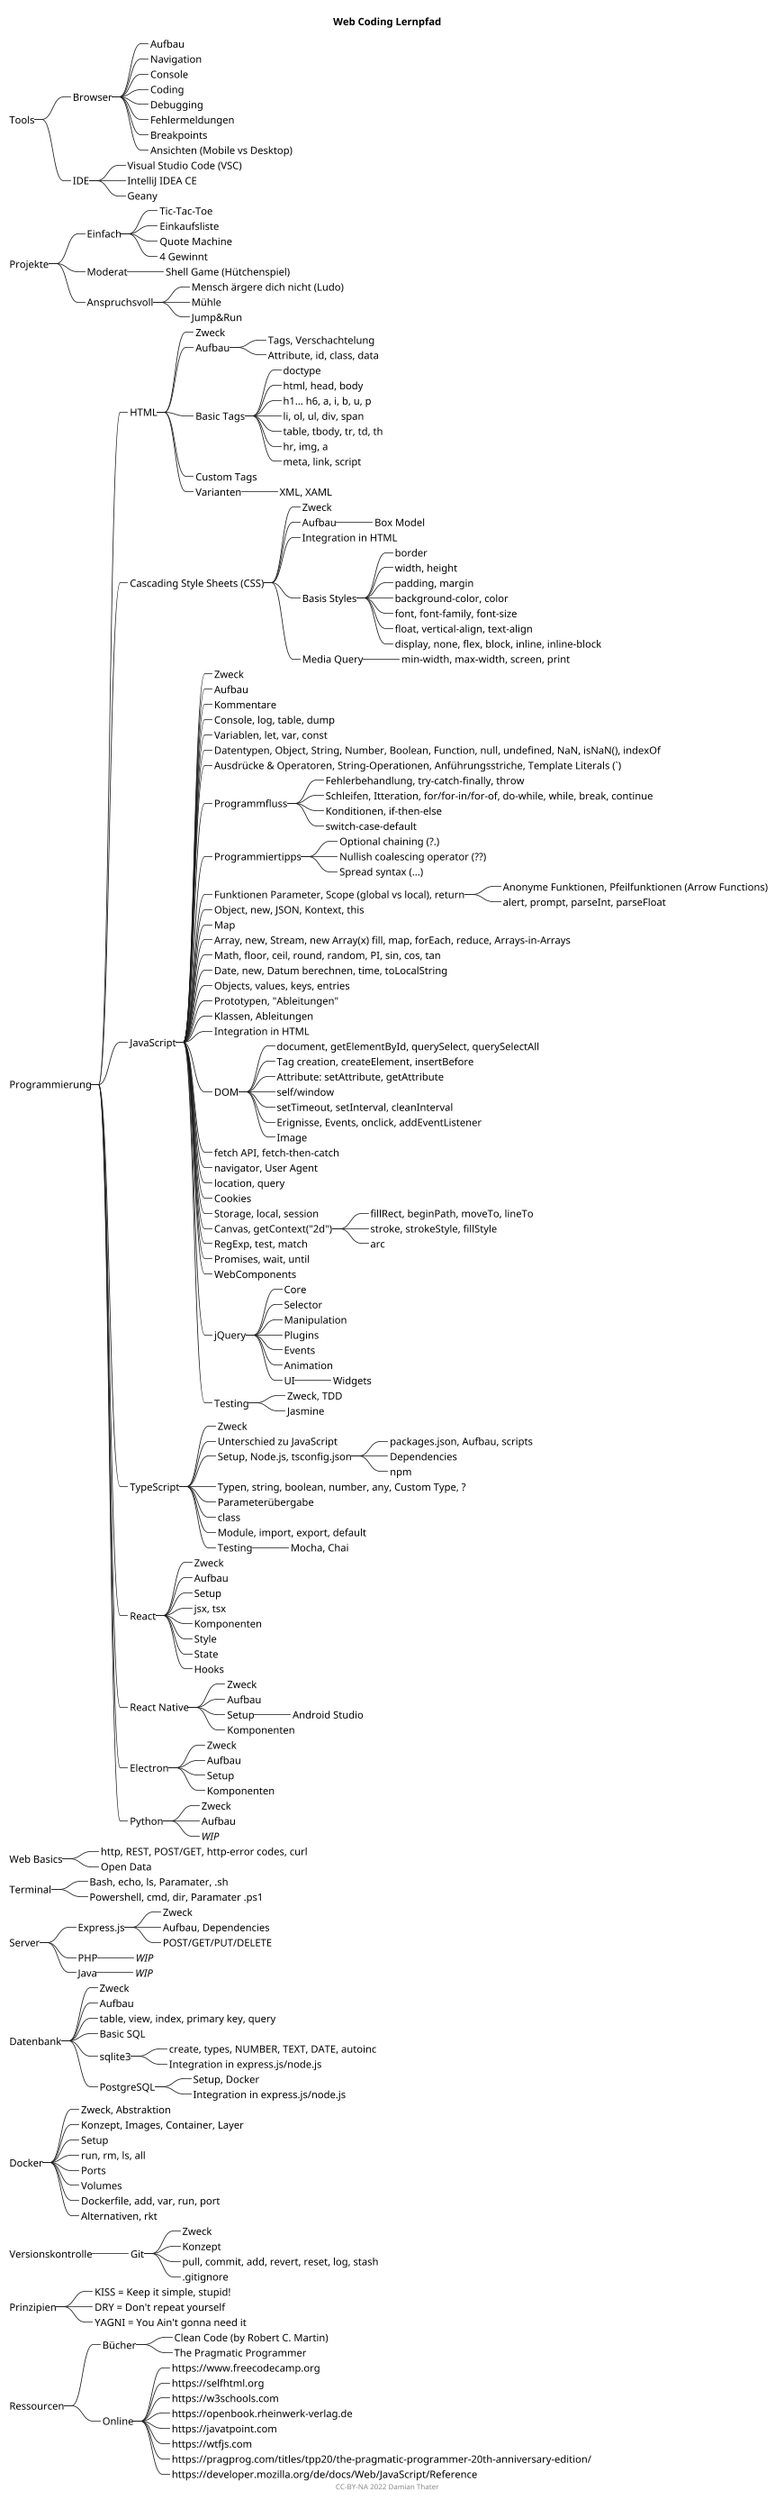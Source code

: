 @startmindmap
'https://plantuml.com/mindmap-diagram

title Web Coding Lernpfad
scale 0.8

+_ Tools
++_ Browser
+++_ Aufbau
+++_ Navigation
+++_ Console
+++_ Coding
+++_ Debugging
+++_ Fehlermeldungen
+++_ Breakpoints
+++_ Ansichten (Mobile vs Desktop)
++_ IDE
+++_ Visual Studio Code (VSC)
+++_ IntelliJ IDEA CE
+++_ Geany

+_ Projekte
++_ Einfach
+++_ Tic-Tac-Toe
+++_ Einkaufsliste
+++_ Quote Machine
+++_ 4 Gewinnt
++_ Moderat
+++_ Shell Game (Hütchenspiel)
++_ Anspruchsvoll
+++_ Mensch ärgere dich nicht (Ludo)
+++_ Mühle
+++_ Jump&Run

+_ Programmierung
++_ HTML
+++_ Zweck
+++_ Aufbau
++++_ Tags, Verschachtelung
++++_ Attribute, id, class, data
+++_ Basic Tags
++++_ doctype
++++_ html, head, body
++++_ h1... h6, a, i, b, u, p
++++_ li, ol, ul, div, span
++++_ table, tbody, tr, td, th
++++_ hr, img, a
++++_ meta, link, script
+++_ Custom Tags
+++_ Varianten
++++_ XML, XAML

++_ Cascading Style Sheets (CSS)
+++_ Zweck
+++_ Aufbau
++++_ Box Model
+++_ Integration in HTML
+++_ Basis Styles
++++_ border
++++_ width, height
++++_ padding, margin
++++_ background-color, color
++++_ font, font-family, font-size
++++_ float, vertical-align, text-align
++++_ display, none, flex, block, inline, inline-block
+++_ Media Query
++++_ min-width, max-width, screen, print

++_ JavaScript
+++_ Zweck
+++_ Aufbau
+++_ Kommentare
+++_ Console, log, table, dump
+++_ Variablen, let, var, const
+++_ Datentypen, Object, String, Number, Boolean, Function, null, undefined, NaN, isNaN(), indexOf
+++_ Ausdrücke & Operatoren, String-Operationen, Anführungsstriche, Template Literals (`)
+++_ Programmfluss
++++_ Fehlerbehandlung, try-catch-finally, throw
++++_ Schleifen, Itteration, for/for-in/for-of, do-while, while, break, continue
++++_ Konditionen, if-then-else
++++_ switch-case-default
+++_ Programmiertipps
++++_ Optional chaining (?.)
++++_ Nullish coalescing operator (??)
++++_ Spread syntax (...)
+++_ Funktionen Parameter, Scope (global vs local), return
++++_ Anonyme Funktionen, Pfeilfunktionen (Arrow Functions)
++++_ alert, prompt, parseInt, parseFloat
+++_ Object, new, JSON, Kontext, this
+++_ Map
+++_ Array, new, Stream, new Array(x) fill, map, forEach, reduce, Arrays-in-Arrays
+++_ Math, floor, ceil, round, random, PI, sin, cos, tan
+++_ Date, new, Datum berechnen, time, toLocalString
+++_ Objects, values, keys, entries
+++_ Prototypen, "Ableitungen"
+++_ Klassen, Ableitungen
+++_ Integration in HTML
+++_ DOM
++++_ document, getElementById, querySelect, querySelectAll
++++_ Tag creation, createElement, insertBefore
++++_ Attribute: setAttribute, getAttribute
++++_ self/window
++++_ setTimeout, setInterval, cleanInterval
++++_ Erignisse, Events, onclick, addEventListener
++++_ Image
+++_ fetch API, fetch-then-catch
+++_ navigator, User Agent
+++_ location, query
+++_ Cookies
+++_ Storage, local, session
+++_ Canvas, getContext("2d")
++++_ fillRect, beginPath, moveTo, lineTo
++++_ stroke, strokeStyle, fillStyle
++++_ arc
+++_ RegExp, test, match
+++_ Promises, wait, until
+++_ WebComponents
+++_ jQuery
++++_ Core
++++_ Selector
++++_ Manipulation
++++_ Plugins
++++_ Events
++++_ Animation
++++_ UI
+++++_ Widgets
+++_ Testing
++++_ Zweck, TDD
++++_ Jasmine

++_ TypeScript
+++_ Zweck
+++_ Unterschied zu JavaScript
+++_ Setup, Node.js, tsconfig.json
++++_ packages.json, Aufbau, scripts
++++_ Dependencies
++++_ npm
+++_ Typen, string, boolean, number, any, Custom Type, ?
+++_ Parameterübergabe
+++_ class
+++_ Module, import, export, default
+++_ Testing
++++_ Mocha, Chai

++_ React
+++_ Zweck
+++_ Aufbau
+++_ Setup
+++_ jsx, tsx
+++_ Komponenten
+++_ Style
+++_ State
+++_ Hooks

++_ React Native
+++_ Zweck
+++_ Aufbau
+++_ Setup
++++_ Android Studio
+++_ Komponenten

++_ Electron
+++_ Zweck
+++_ Aufbau
+++_ Setup
+++_ Komponenten

++_ Python
+++_ Zweck
+++_ Aufbau
+++_ <i>WIP</i>

+_ Web Basics

++_ http, REST, POST/GET, http-error codes, curl
++_ Open Data

+_ Terminal
++_ Bash, echo, ls, Paramater, .sh
++_ Powershell, cmd, dir, Paramater .ps1

+_ Server

++_ Express.js
+++_ Zweck
+++_ Aufbau, Dependencies
+++_ POST/GET/PUT/DELETE

++_ PHP
+++_ <i>WIP</i>

++_ Java
+++_ <i>WIP</i>

+_ Datenbank

++_ Zweck
++_ Aufbau
++_ table, view, index, primary key, query
++_ Basic SQL
++_ sqlite3
+++_ create, types, NUMBER, TEXT, DATE, autoinc
+++_ Integration in express.js/node.js
++_ PostgreSQL
+++_ Setup, Docker
+++_ Integration in express.js/node.js

+_ Docker

++_ Zweck, Abstraktion
++_ Konzept, Images, Container, Layer
++_ Setup
++_ run, rm, ls, all
++_ Ports
++_ Volumes
++_ Dockerfile, add, var, run, port
++_ Alternativen, rkt

+_ Versionskontrolle

++_ Git
+++_ Zweck
+++_ Konzept
+++_ pull, commit, add, revert, reset, log, stash
+++_ .gitignore

+_ Prinzipien
++_ KISS = Keep it simple, stupid!
++_ DRY = Don't repeat yourself
++_ YAGNI = You Ain't gonna need it

+_ Ressourcen
++_ Bücher
+++_ Clean Code (by Robert C. Martin)
+++_ The Pragmatic Programmer
++_ Online
+++_ https://www.freecodecamp.org
+++_ https://selfhtml.org
+++_ https://w3schools.com
+++_ https://openbook.rheinwerk-verlag.de
+++_ https://javatpoint.com
+++_ https://wtfjs.com
+++_ https://pragprog.com/titles/tpp20/the-pragmatic-programmer-20th-anniversary-edition/
+++_ https://developer.mozilla.org/de/docs/Web/JavaScript/Reference


center footer CC-BY-NA 2022 Damian Thater
@endmindmap
